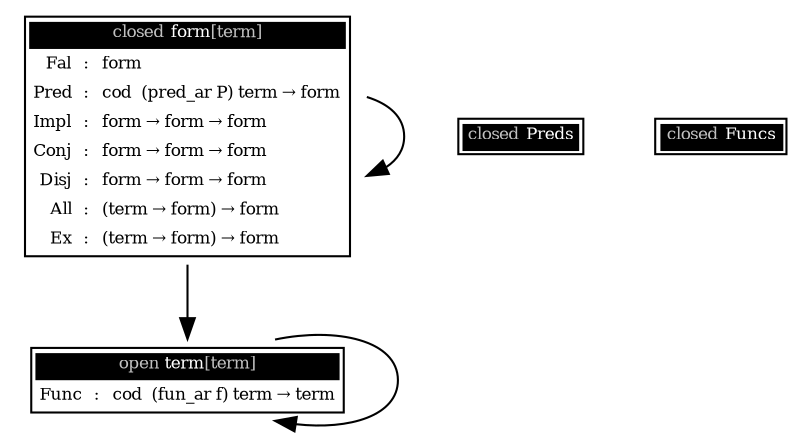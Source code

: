 strict digraph {
    node [shape=plaintext
         ,fontsize=8];
    term [label=<<TABLE BORDER="1" CELLBORDER="0" CELLSPACING="1"><TR><TD ALIGN="CENTER" COLSPAN="3" BGCOLOR="black"><FONT COLOR="gray">open </FONT><FONT COLOR="white">term</FONT><FONT COLOR="gray">[term]</FONT></TD></TR>
                                                                  <TR><TD ALIGN="RIGHT">Func</TD> <TD ALIGN="CENTER">:</TD> <TD ALIGN="LEFT">cod &#32;(fun_ar f) term → term</TD></TR></TABLE>>];
    form [label=<<TABLE BORDER="1" CELLBORDER="0" CELLSPACING="1"><TR><TD ALIGN="CENTER" COLSPAN="3" BGCOLOR="black"><FONT COLOR="gray">closed </FONT><FONT COLOR="white">form</FONT><FONT COLOR="gray">[term]</FONT></TD></TR>
                                                                  <TR><TD ALIGN="RIGHT">Fal</TD> <TD ALIGN="CENTER">:</TD> <TD ALIGN="LEFT">form</TD></TR>
                                                                  <TR><TD ALIGN="RIGHT">Pred</TD> <TD ALIGN="CENTER">:</TD> <TD ALIGN="LEFT">cod &#32;(pred_ar P) term → form</TD></TR>
                                                                  <TR><TD ALIGN="RIGHT">Impl</TD> <TD ALIGN="CENTER">:</TD> <TD ALIGN="LEFT">form → form → form</TD></TR>
                                                                  <TR><TD ALIGN="RIGHT">Conj</TD> <TD ALIGN="CENTER">:</TD> <TD ALIGN="LEFT">form → form → form</TD></TR>
                                                                  <TR><TD ALIGN="RIGHT">Disj</TD> <TD ALIGN="CENTER">:</TD> <TD ALIGN="LEFT">form → form → form</TD></TR>
                                                                  <TR><TD ALIGN="RIGHT">All</TD> <TD ALIGN="CENTER">:</TD> <TD ALIGN="LEFT">(term → form) → form</TD></TR>
                                                                  <TR><TD ALIGN="RIGHT">Ex</TD> <TD ALIGN="CENTER">:</TD> <TD ALIGN="LEFT">(term → form) → form</TD></TR></TABLE>>];
    Preds [label=<<TABLE BORDER="1" CELLBORDER="0" CELLSPACING="1"><TR><TD ALIGN="CENTER" COLSPAN="3" BGCOLOR="black"><FONT COLOR="gray">closed </FONT><FONT COLOR="white">Preds</FONT></TD></TR></TABLE>>];
    Funcs [label=<<TABLE BORDER="1" CELLBORDER="0" CELLSPACING="1"><TR><TD ALIGN="CENTER" COLSPAN="3" BGCOLOR="black"><FONT COLOR="gray">closed </FONT><FONT COLOR="white">Funcs</FONT></TD></TR></TABLE>>];
    term -> term;
    form -> term;
    form -> form;
}